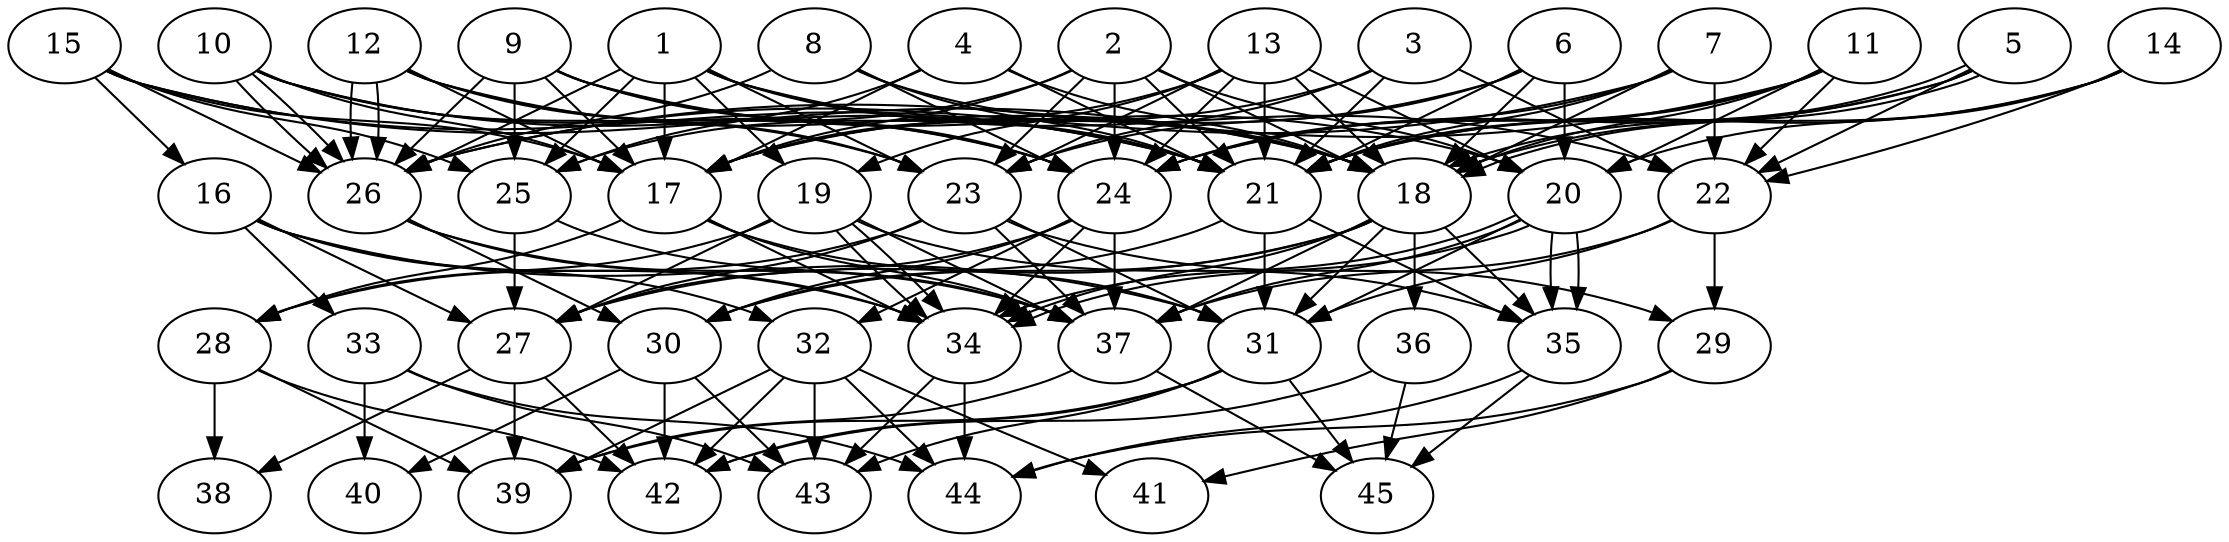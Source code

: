 // DAG automatically generated by daggen at Thu Oct  3 14:07:24 2019
// ./daggen --dot -n 45 --ccr 0.3 --fat 0.7 --regular 0.7 --density 0.9 --mindata 5242880 --maxdata 52428800 
digraph G {
  1 [size="36567040", alpha="0.11", expect_size="10970112"] 
  1 -> 17 [size ="10970112"]
  1 -> 18 [size ="10970112"]
  1 -> 19 [size ="10970112"]
  1 -> 21 [size ="10970112"]
  1 -> 22 [size ="10970112"]
  1 -> 23 [size ="10970112"]
  1 -> 25 [size ="10970112"]
  1 -> 26 [size ="10970112"]
  2 [size="30573227", alpha="0.00", expect_size="9171968"] 
  2 -> 17 [size ="9171968"]
  2 -> 18 [size ="9171968"]
  2 -> 20 [size ="9171968"]
  2 -> 21 [size ="9171968"]
  2 -> 23 [size ="9171968"]
  2 -> 24 [size ="9171968"]
  2 -> 25 [size ="9171968"]
  3 [size="114967893", alpha="0.13", expect_size="34490368"] 
  3 -> 17 [size ="34490368"]
  3 -> 21 [size ="34490368"]
  3 -> 22 [size ="34490368"]
  3 -> 23 [size ="34490368"]
  4 [size="144930133", alpha="0.11", expect_size="43479040"] 
  4 -> 17 [size ="43479040"]
  4 -> 18 [size ="43479040"]
  4 -> 21 [size ="43479040"]
  4 -> 25 [size ="43479040"]
  5 [size="173806933", alpha="0.03", expect_size="52142080"] 
  5 -> 18 [size ="52142080"]
  5 -> 18 [size ="52142080"]
  5 -> 21 [size ="52142080"]
  5 -> 22 [size ="52142080"]
  5 -> 24 [size ="52142080"]
  6 [size="78325760", alpha="0.07", expect_size="23497728"] 
  6 -> 17 [size ="23497728"]
  6 -> 18 [size ="23497728"]
  6 -> 20 [size ="23497728"]
  6 -> 21 [size ="23497728"]
  6 -> 23 [size ="23497728"]
  7 [size="135686827", alpha="0.02", expect_size="40706048"] 
  7 -> 18 [size ="40706048"]
  7 -> 21 [size ="40706048"]
  7 -> 22 [size ="40706048"]
  7 -> 24 [size ="40706048"]
  7 -> 26 [size ="40706048"]
  8 [size="60921173", alpha="0.09", expect_size="18276352"] 
  8 -> 18 [size ="18276352"]
  8 -> 21 [size ="18276352"]
  8 -> 24 [size ="18276352"]
  8 -> 26 [size ="18276352"]
  9 [size="62006613", alpha="0.02", expect_size="18601984"] 
  9 -> 17 [size ="18601984"]
  9 -> 20 [size ="18601984"]
  9 -> 21 [size ="18601984"]
  9 -> 24 [size ="18601984"]
  9 -> 25 [size ="18601984"]
  9 -> 26 [size ="18601984"]
  10 [size="18237440", alpha="0.07", expect_size="5471232"] 
  10 -> 17 [size ="5471232"]
  10 -> 21 [size ="5471232"]
  10 -> 23 [size ="5471232"]
  10 -> 24 [size ="5471232"]
  10 -> 26 [size ="5471232"]
  10 -> 26 [size ="5471232"]
  11 [size="77407573", alpha="0.07", expect_size="23222272"] 
  11 -> 18 [size ="23222272"]
  11 -> 20 [size ="23222272"]
  11 -> 21 [size ="23222272"]
  11 -> 22 [size ="23222272"]
  11 -> 24 [size ="23222272"]
  11 -> 26 [size ="23222272"]
  12 [size="162290347", alpha="0.06", expect_size="48687104"] 
  12 -> 17 [size ="48687104"]
  12 -> 18 [size ="48687104"]
  12 -> 23 [size ="48687104"]
  12 -> 24 [size ="48687104"]
  12 -> 26 [size ="48687104"]
  12 -> 26 [size ="48687104"]
  13 [size="164372480", alpha="0.05", expect_size="49311744"] 
  13 -> 17 [size ="49311744"]
  13 -> 18 [size ="49311744"]
  13 -> 19 [size ="49311744"]
  13 -> 20 [size ="49311744"]
  13 -> 21 [size ="49311744"]
  13 -> 23 [size ="49311744"]
  13 -> 24 [size ="49311744"]
  14 [size="110346240", alpha="0.02", expect_size="33103872"] 
  14 -> 18 [size ="33103872"]
  14 -> 20 [size ="33103872"]
  14 -> 21 [size ="33103872"]
  14 -> 22 [size ="33103872"]
  15 [size="38813013", alpha="0.02", expect_size="11643904"] 
  15 -> 16 [size ="11643904"]
  15 -> 17 [size ="11643904"]
  15 -> 18 [size ="11643904"]
  15 -> 21 [size ="11643904"]
  15 -> 25 [size ="11643904"]
  15 -> 26 [size ="11643904"]
  16 [size="58798080", alpha="0.12", expect_size="17639424"] 
  16 -> 27 [size ="17639424"]
  16 -> 31 [size ="17639424"]
  16 -> 32 [size ="17639424"]
  16 -> 33 [size ="17639424"]
  16 -> 34 [size ="17639424"]
  17 [size="110554453", alpha="0.04", expect_size="33166336"] 
  17 -> 28 [size ="33166336"]
  17 -> 31 [size ="33166336"]
  17 -> 34 [size ="33166336"]
  17 -> 37 [size ="33166336"]
  18 [size="126248960", alpha="0.03", expect_size="37874688"] 
  18 -> 27 [size ="37874688"]
  18 -> 30 [size ="37874688"]
  18 -> 31 [size ="37874688"]
  18 -> 34 [size ="37874688"]
  18 -> 35 [size ="37874688"]
  18 -> 36 [size ="37874688"]
  18 -> 37 [size ="37874688"]
  19 [size="43595093", alpha="0.06", expect_size="13078528"] 
  19 -> 27 [size ="13078528"]
  19 -> 28 [size ="13078528"]
  19 -> 34 [size ="13078528"]
  19 -> 34 [size ="13078528"]
  19 -> 35 [size ="13078528"]
  19 -> 37 [size ="13078528"]
  20 [size="61791573", alpha="0.12", expect_size="18537472"] 
  20 -> 31 [size ="18537472"]
  20 -> 34 [size ="18537472"]
  20 -> 34 [size ="18537472"]
  20 -> 35 [size ="18537472"]
  20 -> 35 [size ="18537472"]
  20 -> 37 [size ="18537472"]
  21 [size="119900160", alpha="0.00", expect_size="35970048"] 
  21 -> 30 [size ="35970048"]
  21 -> 31 [size ="35970048"]
  21 -> 35 [size ="35970048"]
  22 [size="18138453", alpha="0.10", expect_size="5441536"] 
  22 -> 29 [size ="5441536"]
  22 -> 31 [size ="5441536"]
  22 -> 37 [size ="5441536"]
  23 [size="65546240", alpha="0.12", expect_size="19663872"] 
  23 -> 27 [size ="19663872"]
  23 -> 28 [size ="19663872"]
  23 -> 29 [size ="19663872"]
  23 -> 31 [size ="19663872"]
  23 -> 37 [size ="19663872"]
  24 [size="103406933", alpha="0.11", expect_size="31022080"] 
  24 -> 27 [size ="31022080"]
  24 -> 30 [size ="31022080"]
  24 -> 32 [size ="31022080"]
  24 -> 34 [size ="31022080"]
  24 -> 37 [size ="31022080"]
  25 [size="119033173", alpha="0.10", expect_size="35709952"] 
  25 -> 27 [size ="35709952"]
  25 -> 37 [size ="35709952"]
  26 [size="132631893", alpha="0.16", expect_size="39789568"] 
  26 -> 30 [size ="39789568"]
  26 -> 34 [size ="39789568"]
  26 -> 37 [size ="39789568"]
  27 [size="70956373", alpha="0.17", expect_size="21286912"] 
  27 -> 38 [size ="21286912"]
  27 -> 39 [size ="21286912"]
  27 -> 42 [size ="21286912"]
  28 [size="104512853", alpha="0.04", expect_size="31353856"] 
  28 -> 38 [size ="31353856"]
  28 -> 39 [size ="31353856"]
  28 -> 42 [size ="31353856"]
  29 [size="127395840", alpha="0.16", expect_size="38218752"] 
  29 -> 41 [size ="38218752"]
  29 -> 44 [size ="38218752"]
  30 [size="173824000", alpha="0.09", expect_size="52147200"] 
  30 -> 40 [size ="52147200"]
  30 -> 42 [size ="52147200"]
  30 -> 43 [size ="52147200"]
  31 [size="109315413", alpha="0.09", expect_size="32794624"] 
  31 -> 39 [size ="32794624"]
  31 -> 42 [size ="32794624"]
  31 -> 43 [size ="32794624"]
  31 -> 45 [size ="32794624"]
  32 [size="110254080", alpha="0.07", expect_size="33076224"] 
  32 -> 39 [size ="33076224"]
  32 -> 41 [size ="33076224"]
  32 -> 42 [size ="33076224"]
  32 -> 43 [size ="33076224"]
  32 -> 44 [size ="33076224"]
  33 [size="32450560", alpha="0.05", expect_size="9735168"] 
  33 -> 40 [size ="9735168"]
  33 -> 43 [size ="9735168"]
  33 -> 44 [size ="9735168"]
  34 [size="130682880", alpha="0.14", expect_size="39204864"] 
  34 -> 43 [size ="39204864"]
  34 -> 44 [size ="39204864"]
  35 [size="60549120", alpha="0.05", expect_size="18164736"] 
  35 -> 44 [size ="18164736"]
  35 -> 45 [size ="18164736"]
  36 [size="135662933", alpha="0.02", expect_size="40698880"] 
  36 -> 42 [size ="40698880"]
  36 -> 45 [size ="40698880"]
  37 [size="102304427", alpha="0.11", expect_size="30691328"] 
  37 -> 39 [size ="30691328"]
  37 -> 45 [size ="30691328"]
  38 [size="78687573", alpha="0.14", expect_size="23606272"] 
  39 [size="108253867", alpha="0.20", expect_size="32476160"] 
  40 [size="78247253", alpha="0.12", expect_size="23474176"] 
  41 [size="146722133", alpha="0.16", expect_size="44016640"] 
  42 [size="59030187", alpha="0.01", expect_size="17709056"] 
  43 [size="117278720", alpha="0.12", expect_size="35183616"] 
  44 [size="153791147", alpha="0.14", expect_size="46137344"] 
  45 [size="104154453", alpha="0.08", expect_size="31246336"] 
}
